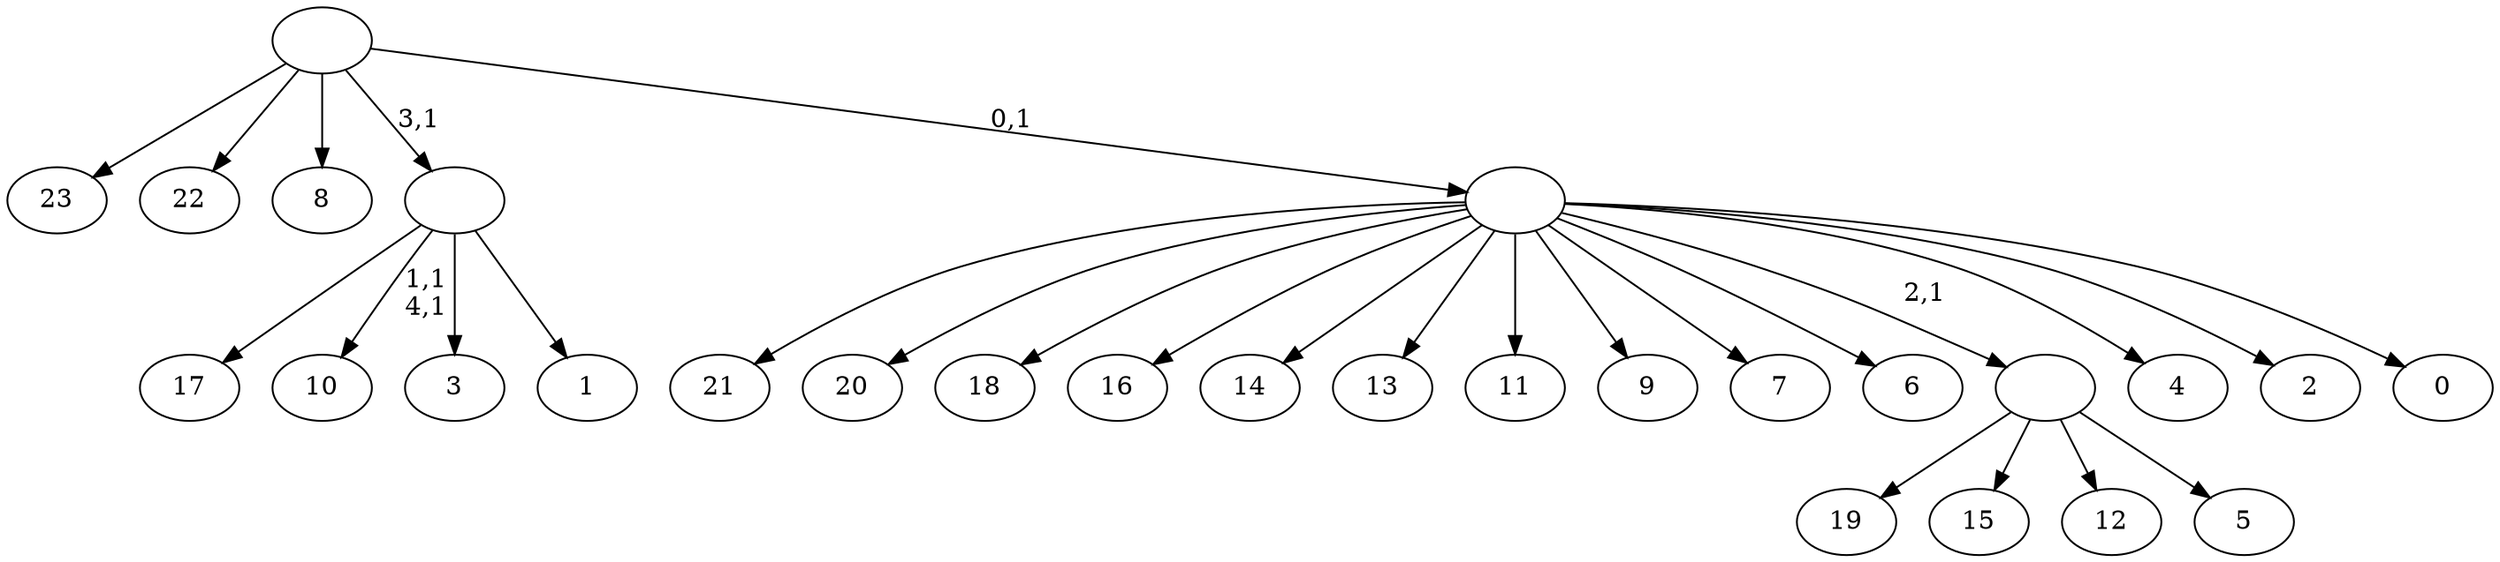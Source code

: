 digraph T {
	29 [label="23"]
	28 [label="22"]
	27 [label="21"]
	26 [label="20"]
	25 [label="19"]
	24 [label="18"]
	23 [label="17"]
	22 [label="16"]
	21 [label="15"]
	20 [label="14"]
	19 [label="13"]
	18 [label="12"]
	17 [label="11"]
	16 [label="10"]
	13 [label="9"]
	12 [label="8"]
	11 [label="7"]
	10 [label="6"]
	9 [label="5"]
	8 [label=""]
	7 [label="4"]
	6 [label="3"]
	5 [label="2"]
	4 [label="1"]
	3 [label=""]
	2 [label="0"]
	1 [label=""]
	0 [label=""]
	8 -> 25 [label=""]
	8 -> 21 [label=""]
	8 -> 18 [label=""]
	8 -> 9 [label=""]
	3 -> 16 [label="1,1\n4,1"]
	3 -> 23 [label=""]
	3 -> 6 [label=""]
	3 -> 4 [label=""]
	1 -> 27 [label=""]
	1 -> 26 [label=""]
	1 -> 24 [label=""]
	1 -> 22 [label=""]
	1 -> 20 [label=""]
	1 -> 19 [label=""]
	1 -> 17 [label=""]
	1 -> 13 [label=""]
	1 -> 11 [label=""]
	1 -> 10 [label=""]
	1 -> 8 [label="2,1"]
	1 -> 7 [label=""]
	1 -> 5 [label=""]
	1 -> 2 [label=""]
	0 -> 29 [label=""]
	0 -> 28 [label=""]
	0 -> 12 [label=""]
	0 -> 3 [label="3,1"]
	0 -> 1 [label="0,1"]
}
